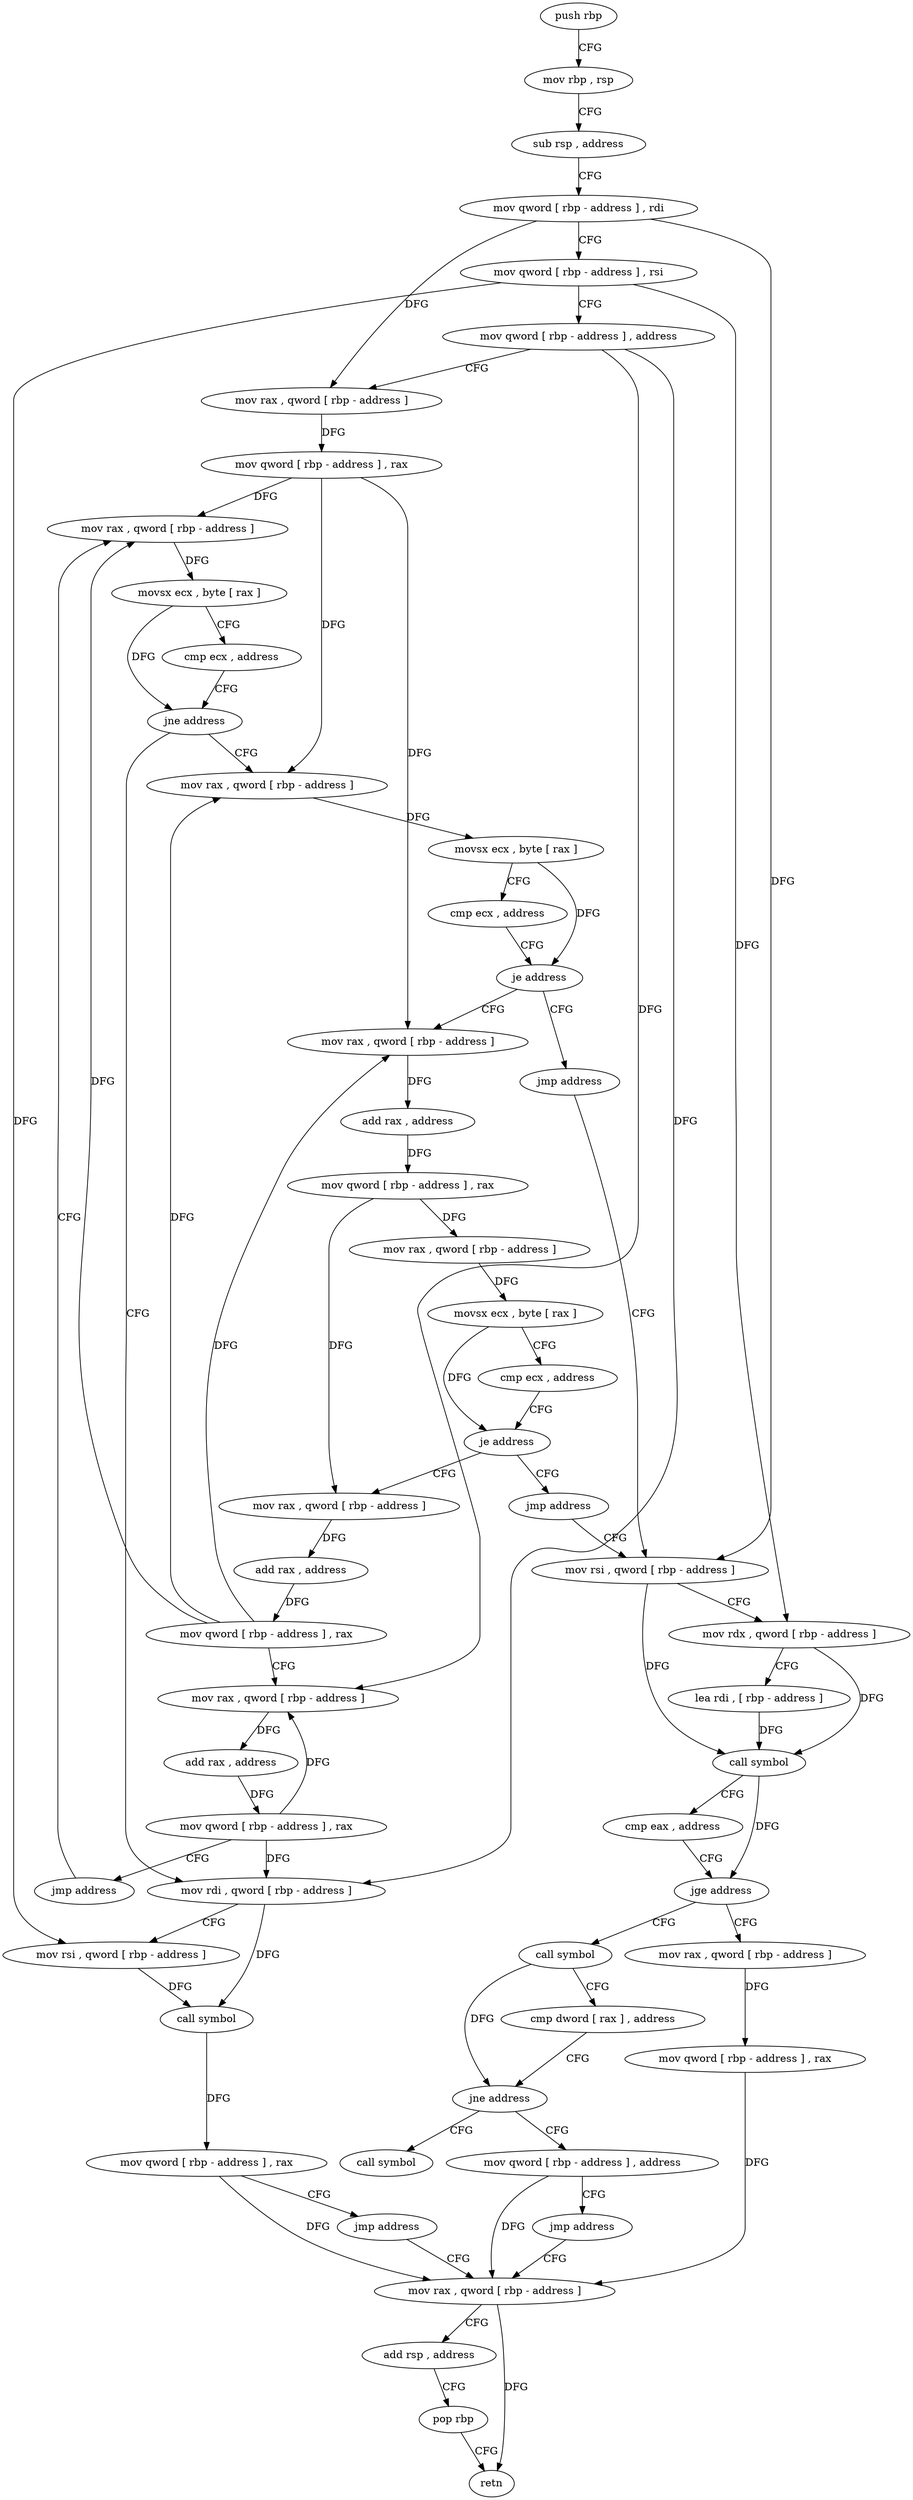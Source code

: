 digraph "func" {
"4240608" [label = "push rbp" ]
"4240609" [label = "mov rbp , rsp" ]
"4240612" [label = "sub rsp , address" ]
"4240616" [label = "mov qword [ rbp - address ] , rdi" ]
"4240620" [label = "mov qword [ rbp - address ] , rsi" ]
"4240624" [label = "mov qword [ rbp - address ] , address" ]
"4240632" [label = "mov rax , qword [ rbp - address ]" ]
"4240636" [label = "mov qword [ rbp - address ] , rax" ]
"4240640" [label = "mov rax , qword [ rbp - address ]" ]
"4240678" [label = "mov rax , qword [ rbp - address ]" ]
"4240682" [label = "movsx ecx , byte [ rax ]" ]
"4240685" [label = "cmp ecx , address" ]
"4240688" [label = "je address" ]
"4240699" [label = "mov rax , qword [ rbp - address ]" ]
"4240694" [label = "jmp address" ]
"4240656" [label = "mov rdi , qword [ rbp - address ]" ]
"4240660" [label = "mov rsi , qword [ rbp - address ]" ]
"4240664" [label = "call symbol" ]
"4240669" [label = "mov qword [ rbp - address ] , rax" ]
"4240673" [label = "jmp address" ]
"4240833" [label = "mov rax , qword [ rbp - address ]" ]
"4240703" [label = "add rax , address" ]
"4240709" [label = "mov qword [ rbp - address ] , rax" ]
"4240713" [label = "mov rax , qword [ rbp - address ]" ]
"4240717" [label = "movsx ecx , byte [ rax ]" ]
"4240720" [label = "cmp ecx , address" ]
"4240723" [label = "je address" ]
"4240734" [label = "mov rax , qword [ rbp - address ]" ]
"4240729" [label = "jmp address" ]
"4240767" [label = "mov rsi , qword [ rbp - address ]" ]
"4240837" [label = "add rsp , address" ]
"4240841" [label = "pop rbp" ]
"4240842" [label = "retn" ]
"4240738" [label = "add rax , address" ]
"4240744" [label = "mov qword [ rbp - address ] , rax" ]
"4240748" [label = "mov rax , qword [ rbp - address ]" ]
"4240752" [label = "add rax , address" ]
"4240758" [label = "mov qword [ rbp - address ] , rax" ]
"4240762" [label = "jmp address" ]
"4240771" [label = "mov rdx , qword [ rbp - address ]" ]
"4240775" [label = "lea rdi , [ rbp - address ]" ]
"4240779" [label = "call symbol" ]
"4240784" [label = "cmp eax , address" ]
"4240787" [label = "jge address" ]
"4240825" [label = "mov rax , qword [ rbp - address ]" ]
"4240793" [label = "call symbol" ]
"4240644" [label = "movsx ecx , byte [ rax ]" ]
"4240647" [label = "cmp ecx , address" ]
"4240650" [label = "jne address" ]
"4240829" [label = "mov qword [ rbp - address ] , rax" ]
"4240798" [label = "cmp dword [ rax ] , address" ]
"4240801" [label = "jne address" ]
"4240812" [label = "mov qword [ rbp - address ] , address" ]
"4240807" [label = "call symbol" ]
"4240820" [label = "jmp address" ]
"4240608" -> "4240609" [ label = "CFG" ]
"4240609" -> "4240612" [ label = "CFG" ]
"4240612" -> "4240616" [ label = "CFG" ]
"4240616" -> "4240620" [ label = "CFG" ]
"4240616" -> "4240632" [ label = "DFG" ]
"4240616" -> "4240767" [ label = "DFG" ]
"4240620" -> "4240624" [ label = "CFG" ]
"4240620" -> "4240660" [ label = "DFG" ]
"4240620" -> "4240771" [ label = "DFG" ]
"4240624" -> "4240632" [ label = "CFG" ]
"4240624" -> "4240656" [ label = "DFG" ]
"4240624" -> "4240748" [ label = "DFG" ]
"4240632" -> "4240636" [ label = "DFG" ]
"4240636" -> "4240640" [ label = "DFG" ]
"4240636" -> "4240678" [ label = "DFG" ]
"4240636" -> "4240699" [ label = "DFG" ]
"4240640" -> "4240644" [ label = "DFG" ]
"4240678" -> "4240682" [ label = "DFG" ]
"4240682" -> "4240685" [ label = "CFG" ]
"4240682" -> "4240688" [ label = "DFG" ]
"4240685" -> "4240688" [ label = "CFG" ]
"4240688" -> "4240699" [ label = "CFG" ]
"4240688" -> "4240694" [ label = "CFG" ]
"4240699" -> "4240703" [ label = "DFG" ]
"4240694" -> "4240767" [ label = "CFG" ]
"4240656" -> "4240660" [ label = "CFG" ]
"4240656" -> "4240664" [ label = "DFG" ]
"4240660" -> "4240664" [ label = "DFG" ]
"4240664" -> "4240669" [ label = "DFG" ]
"4240669" -> "4240673" [ label = "CFG" ]
"4240669" -> "4240833" [ label = "DFG" ]
"4240673" -> "4240833" [ label = "CFG" ]
"4240833" -> "4240837" [ label = "CFG" ]
"4240833" -> "4240842" [ label = "DFG" ]
"4240703" -> "4240709" [ label = "DFG" ]
"4240709" -> "4240713" [ label = "DFG" ]
"4240709" -> "4240734" [ label = "DFG" ]
"4240713" -> "4240717" [ label = "DFG" ]
"4240717" -> "4240720" [ label = "CFG" ]
"4240717" -> "4240723" [ label = "DFG" ]
"4240720" -> "4240723" [ label = "CFG" ]
"4240723" -> "4240734" [ label = "CFG" ]
"4240723" -> "4240729" [ label = "CFG" ]
"4240734" -> "4240738" [ label = "DFG" ]
"4240729" -> "4240767" [ label = "CFG" ]
"4240767" -> "4240771" [ label = "CFG" ]
"4240767" -> "4240779" [ label = "DFG" ]
"4240837" -> "4240841" [ label = "CFG" ]
"4240841" -> "4240842" [ label = "CFG" ]
"4240738" -> "4240744" [ label = "DFG" ]
"4240744" -> "4240748" [ label = "CFG" ]
"4240744" -> "4240640" [ label = "DFG" ]
"4240744" -> "4240678" [ label = "DFG" ]
"4240744" -> "4240699" [ label = "DFG" ]
"4240748" -> "4240752" [ label = "DFG" ]
"4240752" -> "4240758" [ label = "DFG" ]
"4240758" -> "4240762" [ label = "CFG" ]
"4240758" -> "4240656" [ label = "DFG" ]
"4240758" -> "4240748" [ label = "DFG" ]
"4240762" -> "4240640" [ label = "CFG" ]
"4240771" -> "4240775" [ label = "CFG" ]
"4240771" -> "4240779" [ label = "DFG" ]
"4240775" -> "4240779" [ label = "DFG" ]
"4240779" -> "4240784" [ label = "CFG" ]
"4240779" -> "4240787" [ label = "DFG" ]
"4240784" -> "4240787" [ label = "CFG" ]
"4240787" -> "4240825" [ label = "CFG" ]
"4240787" -> "4240793" [ label = "CFG" ]
"4240825" -> "4240829" [ label = "DFG" ]
"4240793" -> "4240798" [ label = "CFG" ]
"4240793" -> "4240801" [ label = "DFG" ]
"4240644" -> "4240647" [ label = "CFG" ]
"4240644" -> "4240650" [ label = "DFG" ]
"4240647" -> "4240650" [ label = "CFG" ]
"4240650" -> "4240678" [ label = "CFG" ]
"4240650" -> "4240656" [ label = "CFG" ]
"4240829" -> "4240833" [ label = "DFG" ]
"4240798" -> "4240801" [ label = "CFG" ]
"4240801" -> "4240812" [ label = "CFG" ]
"4240801" -> "4240807" [ label = "CFG" ]
"4240812" -> "4240820" [ label = "CFG" ]
"4240812" -> "4240833" [ label = "DFG" ]
"4240820" -> "4240833" [ label = "CFG" ]
}
